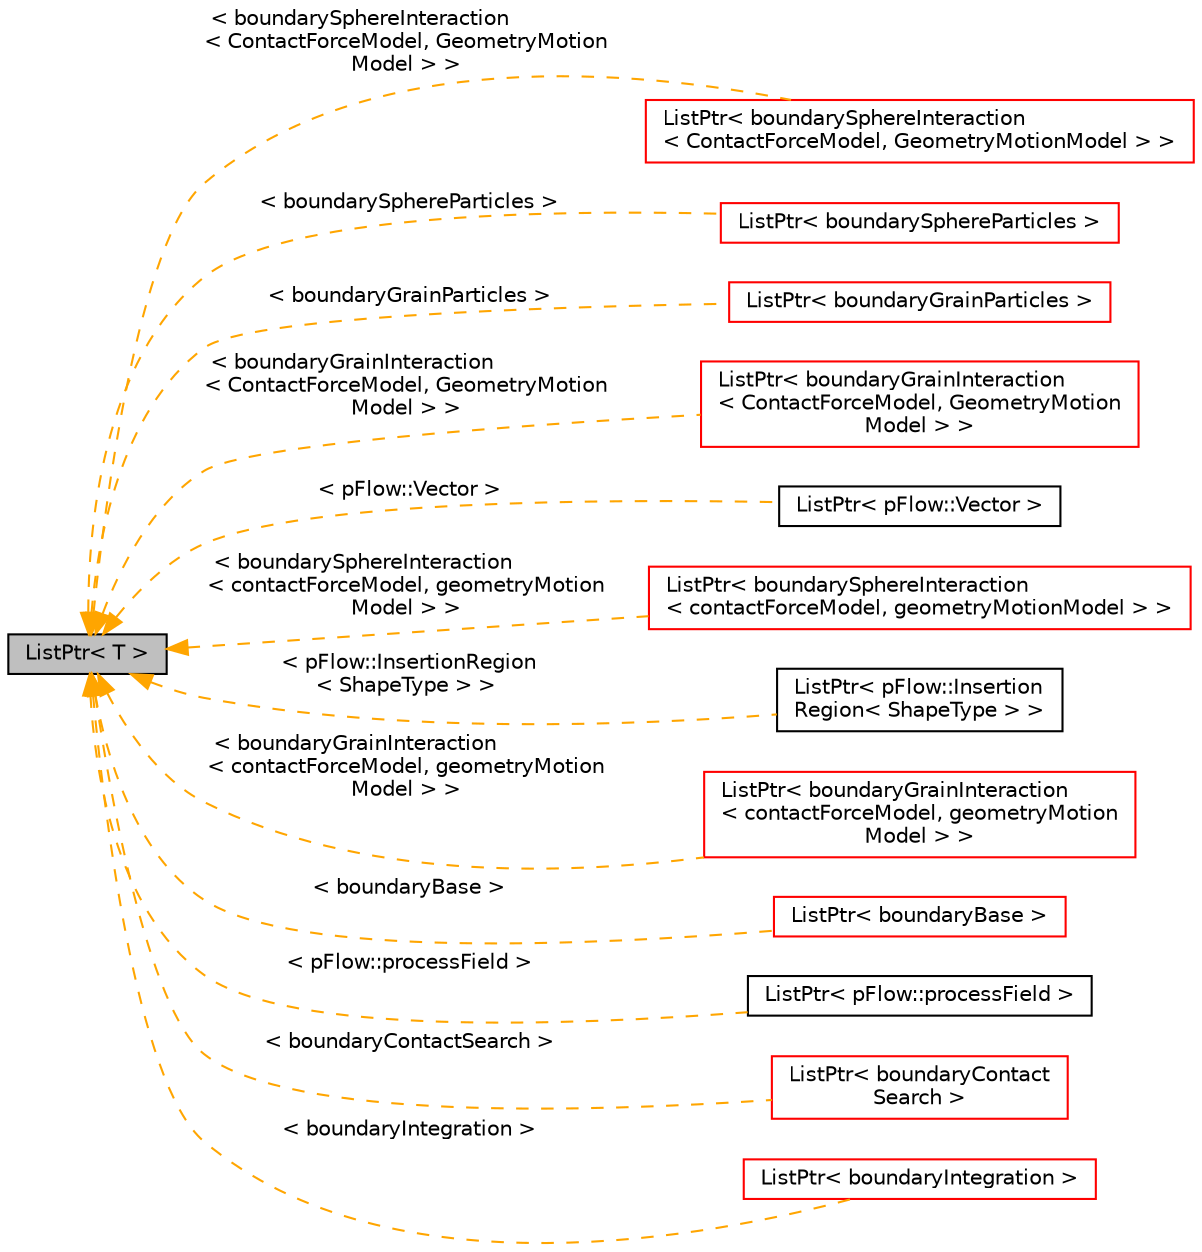 digraph "ListPtr&lt; T &gt;"
{
 // LATEX_PDF_SIZE
  edge [fontname="Helvetica",fontsize="10",labelfontname="Helvetica",labelfontsize="10"];
  node [fontname="Helvetica",fontsize="10",shape=record];
  rankdir="LR";
  Node1 [label="ListPtr\< T \>",height=0.2,width=0.4,color="black", fillcolor="grey75", style="filled", fontcolor="black",tooltip=" "];
  Node1 -> Node2 [dir="back",color="orange",fontsize="10",style="dashed",label=" \< boundarySphereInteraction\l\< ContactForceModel, GeometryMotion\lModel \> \>" ,fontname="Helvetica"];
  Node2 [label="ListPtr\< boundarySphereInteraction\l\< ContactForceModel, GeometryMotionModel \> \>",height=0.2,width=0.4,color="red", fillcolor="white", style="filled",URL="$classpFlow_1_1ListPtr.html",tooltip=" "];
  Node1 -> Node4 [dir="back",color="orange",fontsize="10",style="dashed",label=" \< boundarySphereParticles \>" ,fontname="Helvetica"];
  Node4 [label="ListPtr\< boundarySphereParticles \>",height=0.2,width=0.4,color="red", fillcolor="white", style="filled",URL="$classpFlow_1_1ListPtr.html",tooltip=" "];
  Node1 -> Node6 [dir="back",color="orange",fontsize="10",style="dashed",label=" \< boundaryGrainParticles \>" ,fontname="Helvetica"];
  Node6 [label="ListPtr\< boundaryGrainParticles \>",height=0.2,width=0.4,color="red", fillcolor="white", style="filled",URL="$classpFlow_1_1ListPtr.html",tooltip=" "];
  Node1 -> Node8 [dir="back",color="orange",fontsize="10",style="dashed",label=" \< boundaryGrainInteraction\l\< ContactForceModel, GeometryMotion\lModel \> \>" ,fontname="Helvetica"];
  Node8 [label="ListPtr\< boundaryGrainInteraction\l\< ContactForceModel, GeometryMotion\lModel \> \>",height=0.2,width=0.4,color="red", fillcolor="white", style="filled",URL="$classpFlow_1_1ListPtr.html",tooltip=" "];
  Node1 -> Node10 [dir="back",color="orange",fontsize="10",style="dashed",label=" \< pFlow::Vector \>" ,fontname="Helvetica"];
  Node10 [label="ListPtr\< pFlow::Vector \>",height=0.2,width=0.4,color="black", fillcolor="white", style="filled",URL="$classpFlow_1_1ListPtr.html",tooltip=" "];
  Node1 -> Node11 [dir="back",color="orange",fontsize="10",style="dashed",label=" \< boundarySphereInteraction\l\< contactForceModel, geometryMotion\lModel \> \>" ,fontname="Helvetica"];
  Node11 [label="ListPtr\< boundarySphereInteraction\l\< contactForceModel, geometryMotionModel \> \>",height=0.2,width=0.4,color="red", fillcolor="white", style="filled",URL="$classpFlow_1_1ListPtr.html",tooltip=" "];
  Node1 -> Node13 [dir="back",color="orange",fontsize="10",style="dashed",label=" \< pFlow::InsertionRegion\l\< ShapeType \> \>" ,fontname="Helvetica"];
  Node13 [label="ListPtr\< pFlow::Insertion\lRegion\< ShapeType \> \>",height=0.2,width=0.4,color="black", fillcolor="white", style="filled",URL="$classpFlow_1_1ListPtr.html",tooltip=" "];
  Node1 -> Node14 [dir="back",color="orange",fontsize="10",style="dashed",label=" \< boundaryGrainInteraction\l\< contactForceModel, geometryMotion\lModel \> \>" ,fontname="Helvetica"];
  Node14 [label="ListPtr\< boundaryGrainInteraction\l\< contactForceModel, geometryMotion\lModel \> \>",height=0.2,width=0.4,color="red", fillcolor="white", style="filled",URL="$classpFlow_1_1ListPtr.html",tooltip=" "];
  Node1 -> Node16 [dir="back",color="orange",fontsize="10",style="dashed",label=" \< boundaryBase \>" ,fontname="Helvetica"];
  Node16 [label="ListPtr\< boundaryBase \>",height=0.2,width=0.4,color="red", fillcolor="white", style="filled",URL="$classpFlow_1_1ListPtr.html",tooltip=" "];
  Node1 -> Node18 [dir="back",color="orange",fontsize="10",style="dashed",label=" \< pFlow::processField \>" ,fontname="Helvetica"];
  Node18 [label="ListPtr\< pFlow::processField \>",height=0.2,width=0.4,color="black", fillcolor="white", style="filled",URL="$classpFlow_1_1ListPtr.html",tooltip=" "];
  Node1 -> Node19 [dir="back",color="orange",fontsize="10",style="dashed",label=" \< boundaryContactSearch \>" ,fontname="Helvetica"];
  Node19 [label="ListPtr\< boundaryContact\lSearch \>",height=0.2,width=0.4,color="red", fillcolor="white", style="filled",URL="$classpFlow_1_1ListPtr.html",tooltip=" "];
  Node1 -> Node21 [dir="back",color="orange",fontsize="10",style="dashed",label=" \< boundaryIntegration \>" ,fontname="Helvetica"];
  Node21 [label="ListPtr\< boundaryIntegration \>",height=0.2,width=0.4,color="red", fillcolor="white", style="filled",URL="$classpFlow_1_1ListPtr.html",tooltip=" "];
}
